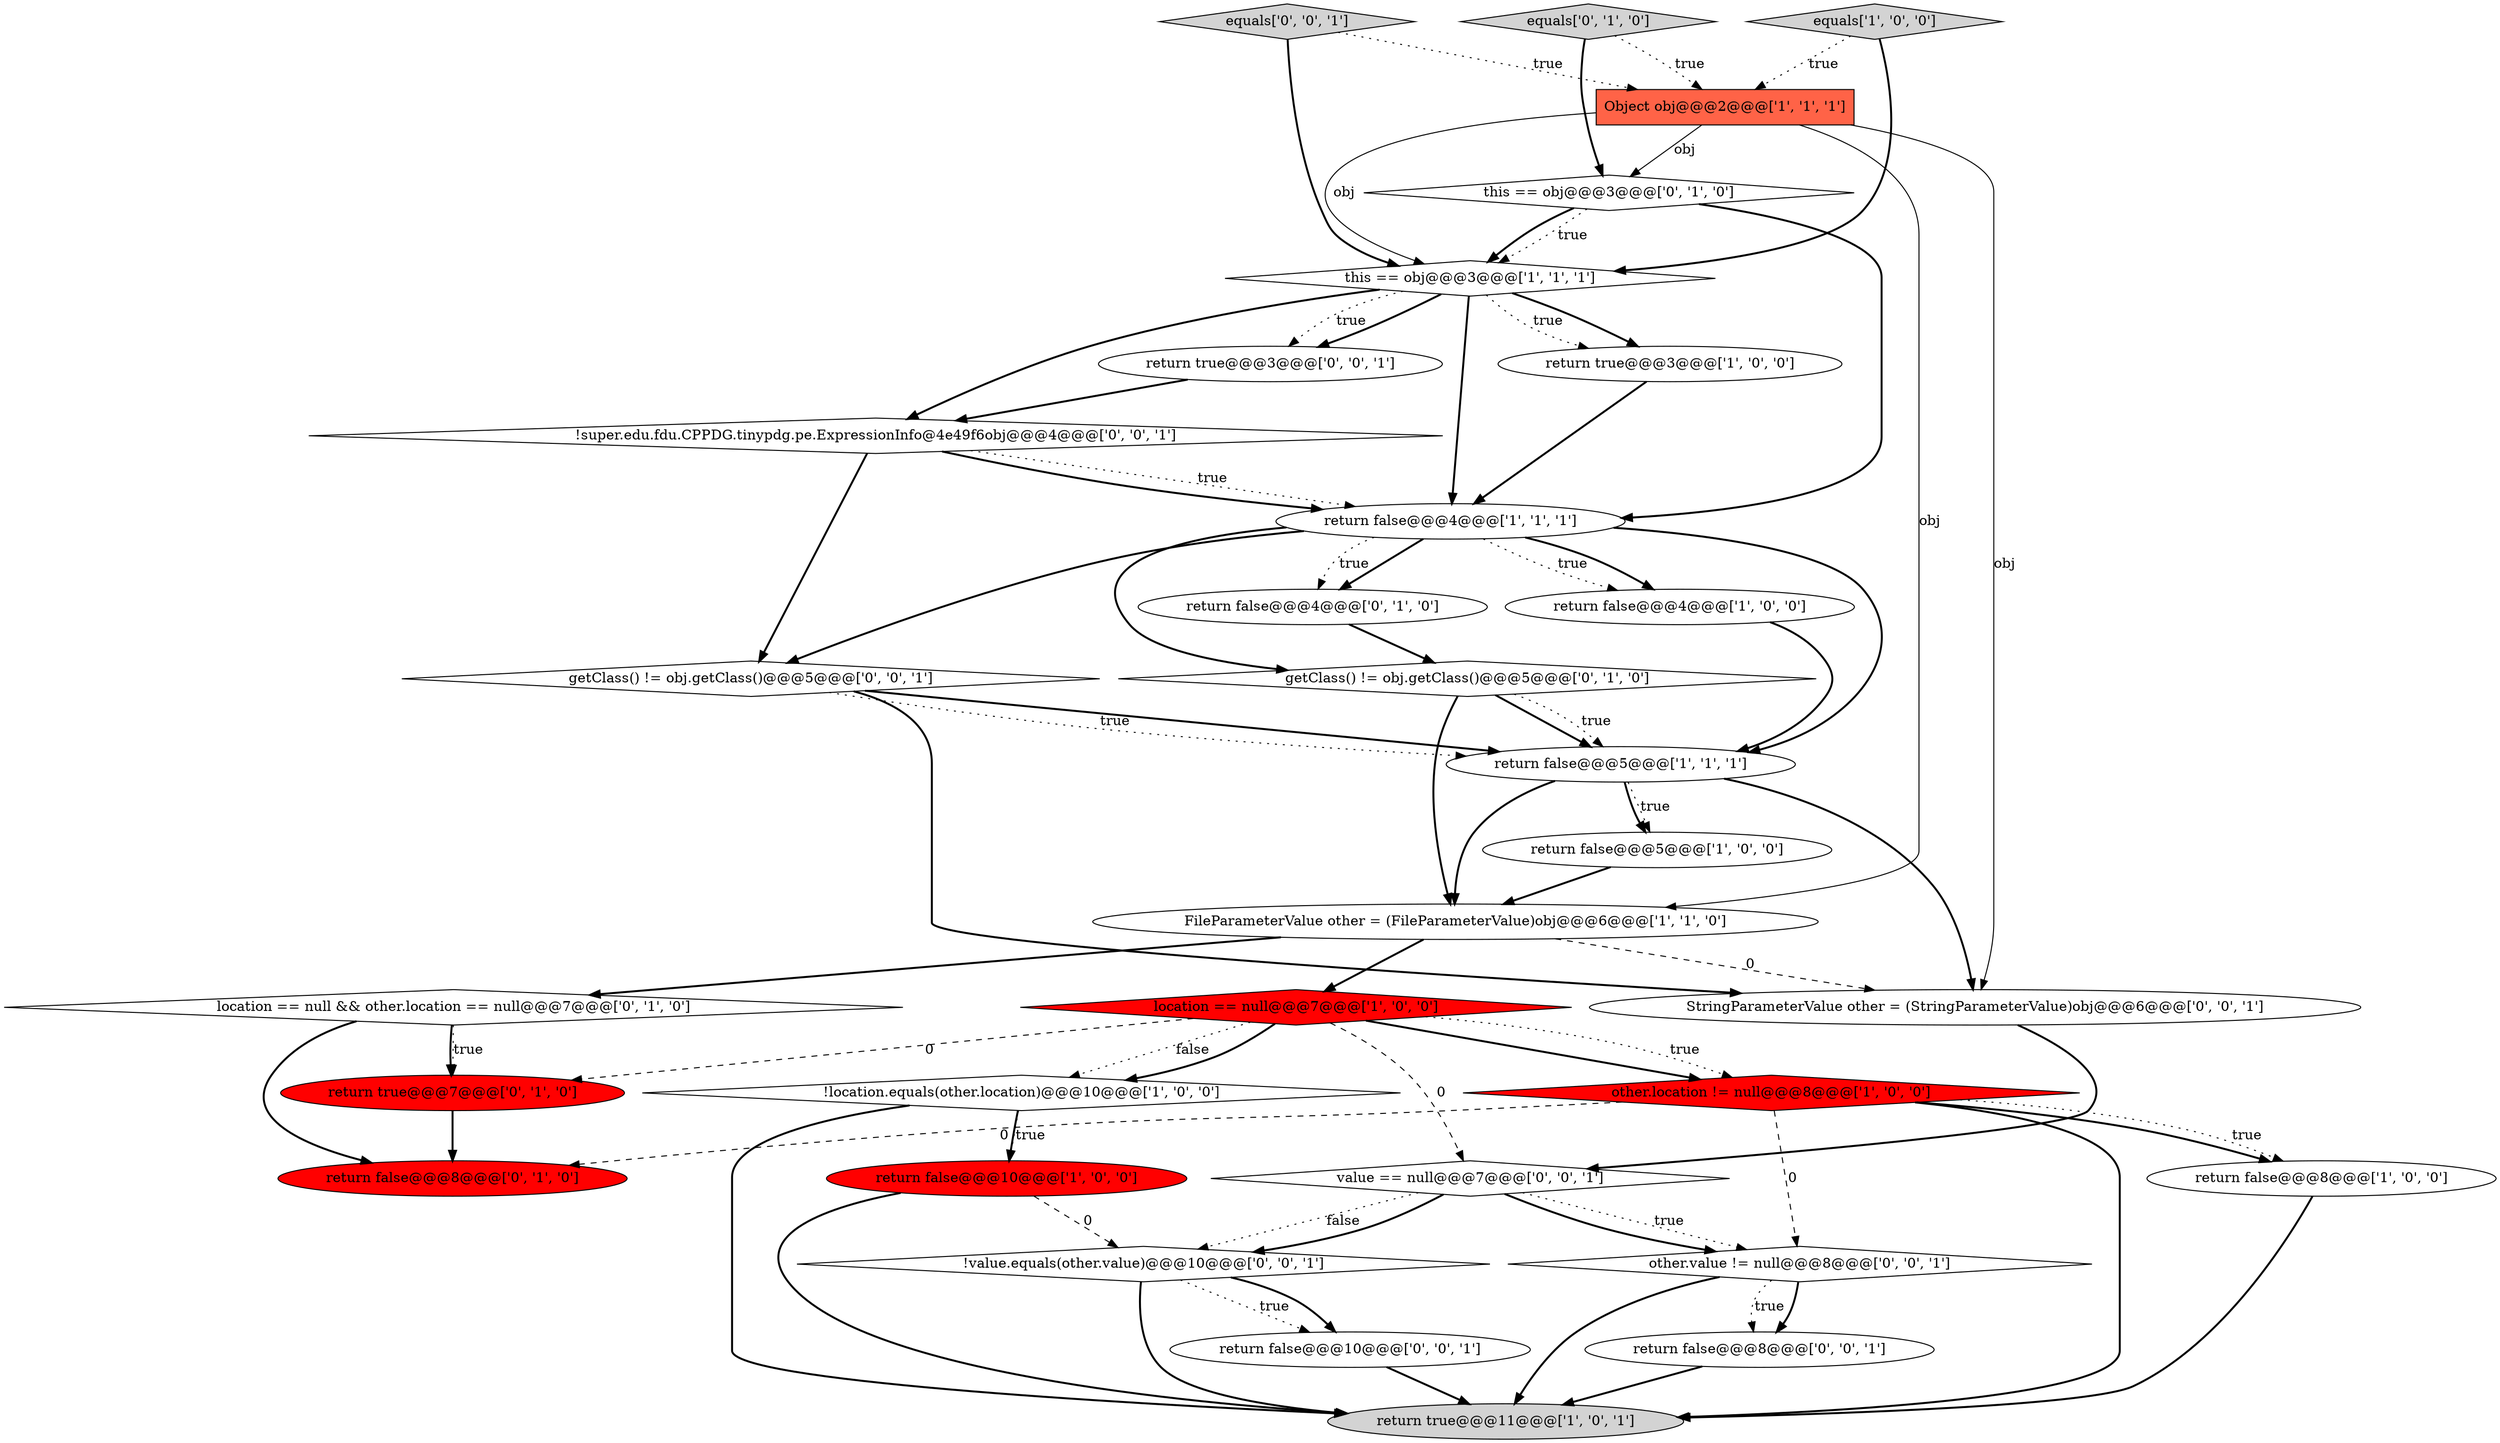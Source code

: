 digraph {
29 [style = filled, label = "value == null@@@7@@@['0', '0', '1']", fillcolor = white, shape = diamond image = "AAA0AAABBB3BBB"];
10 [style = filled, label = "this == obj@@@3@@@['1', '1', '1']", fillcolor = white, shape = diamond image = "AAA0AAABBB1BBB"];
9 [style = filled, label = "Object obj@@@2@@@['1', '1', '1']", fillcolor = tomato, shape = box image = "AAA0AAABBB1BBB"];
28 [style = filled, label = "other.value != null@@@8@@@['0', '0', '1']", fillcolor = white, shape = diamond image = "AAA0AAABBB3BBB"];
17 [style = filled, label = "this == obj@@@3@@@['0', '1', '0']", fillcolor = white, shape = diamond image = "AAA0AAABBB2BBB"];
18 [style = filled, label = "return false@@@8@@@['0', '1', '0']", fillcolor = red, shape = ellipse image = "AAA1AAABBB2BBB"];
30 [style = filled, label = "equals['0', '0', '1']", fillcolor = lightgray, shape = diamond image = "AAA0AAABBB3BBB"];
1 [style = filled, label = "!location.equals(other.location)@@@10@@@['1', '0', '0']", fillcolor = white, shape = diamond image = "AAA0AAABBB1BBB"];
14 [style = filled, label = "FileParameterValue other = (FileParameterValue)obj@@@6@@@['1', '1', '0']", fillcolor = white, shape = ellipse image = "AAA0AAABBB1BBB"];
19 [style = filled, label = "return false@@@4@@@['0', '1', '0']", fillcolor = white, shape = ellipse image = "AAA0AAABBB2BBB"];
2 [style = filled, label = "return false@@@4@@@['1', '0', '0']", fillcolor = white, shape = ellipse image = "AAA0AAABBB1BBB"];
6 [style = filled, label = "return true@@@11@@@['1', '0', '1']", fillcolor = lightgray, shape = ellipse image = "AAA0AAABBB1BBB"];
31 [style = filled, label = "StringParameterValue other = (StringParameterValue)obj@@@6@@@['0', '0', '1']", fillcolor = white, shape = ellipse image = "AAA0AAABBB3BBB"];
0 [style = filled, label = "return true@@@3@@@['1', '0', '0']", fillcolor = white, shape = ellipse image = "AAA0AAABBB1BBB"];
12 [style = filled, label = "equals['1', '0', '0']", fillcolor = lightgray, shape = diamond image = "AAA0AAABBB1BBB"];
5 [style = filled, label = "location == null@@@7@@@['1', '0', '0']", fillcolor = red, shape = diamond image = "AAA1AAABBB1BBB"];
16 [style = filled, label = "location == null && other.location == null@@@7@@@['0', '1', '0']", fillcolor = white, shape = diamond image = "AAA0AAABBB2BBB"];
23 [style = filled, label = "!value.equals(other.value)@@@10@@@['0', '0', '1']", fillcolor = white, shape = diamond image = "AAA0AAABBB3BBB"];
24 [style = filled, label = "!super.edu.fdu.CPPDG.tinypdg.pe.ExpressionInfo@4e49f6obj@@@4@@@['0', '0', '1']", fillcolor = white, shape = diamond image = "AAA0AAABBB3BBB"];
26 [style = filled, label = "return false@@@8@@@['0', '0', '1']", fillcolor = white, shape = ellipse image = "AAA0AAABBB3BBB"];
22 [style = filled, label = "return false@@@10@@@['0', '0', '1']", fillcolor = white, shape = ellipse image = "AAA0AAABBB3BBB"];
4 [style = filled, label = "return false@@@5@@@['1', '0', '0']", fillcolor = white, shape = ellipse image = "AAA0AAABBB1BBB"];
13 [style = filled, label = "return false@@@5@@@['1', '1', '1']", fillcolor = white, shape = ellipse image = "AAA0AAABBB1BBB"];
21 [style = filled, label = "return true@@@7@@@['0', '1', '0']", fillcolor = red, shape = ellipse image = "AAA1AAABBB2BBB"];
15 [style = filled, label = "getClass() != obj.getClass()@@@5@@@['0', '1', '0']", fillcolor = white, shape = diamond image = "AAA0AAABBB2BBB"];
27 [style = filled, label = "getClass() != obj.getClass()@@@5@@@['0', '0', '1']", fillcolor = white, shape = diamond image = "AAA0AAABBB3BBB"];
11 [style = filled, label = "other.location != null@@@8@@@['1', '0', '0']", fillcolor = red, shape = diamond image = "AAA1AAABBB1BBB"];
20 [style = filled, label = "equals['0', '1', '0']", fillcolor = lightgray, shape = diamond image = "AAA0AAABBB2BBB"];
3 [style = filled, label = "return false@@@8@@@['1', '0', '0']", fillcolor = white, shape = ellipse image = "AAA0AAABBB1BBB"];
25 [style = filled, label = "return true@@@3@@@['0', '0', '1']", fillcolor = white, shape = ellipse image = "AAA0AAABBB3BBB"];
8 [style = filled, label = "return false@@@4@@@['1', '1', '1']", fillcolor = white, shape = ellipse image = "AAA0AAABBB1BBB"];
7 [style = filled, label = "return false@@@10@@@['1', '0', '0']", fillcolor = red, shape = ellipse image = "AAA1AAABBB1BBB"];
14->16 [style = bold, label=""];
17->10 [style = bold, label=""];
17->8 [style = bold, label=""];
27->13 [style = bold, label=""];
4->14 [style = bold, label=""];
15->13 [style = bold, label=""];
29->23 [style = dotted, label="false"];
16->18 [style = bold, label=""];
9->10 [style = solid, label="obj"];
8->15 [style = bold, label=""];
20->17 [style = bold, label=""];
20->9 [style = dotted, label="true"];
15->14 [style = bold, label=""];
28->6 [style = bold, label=""];
23->22 [style = dotted, label="true"];
7->23 [style = dashed, label="0"];
8->19 [style = bold, label=""];
8->2 [style = dotted, label="true"];
10->24 [style = bold, label=""];
11->6 [style = bold, label=""];
14->5 [style = bold, label=""];
27->31 [style = bold, label=""];
3->6 [style = bold, label=""];
31->29 [style = bold, label=""];
28->26 [style = bold, label=""];
27->13 [style = dotted, label="true"];
29->23 [style = bold, label=""];
5->29 [style = dashed, label="0"];
26->6 [style = bold, label=""];
5->1 [style = dotted, label="false"];
1->7 [style = bold, label=""];
21->18 [style = bold, label=""];
15->13 [style = dotted, label="true"];
2->13 [style = bold, label=""];
1->7 [style = dotted, label="true"];
9->14 [style = solid, label="obj"];
29->28 [style = bold, label=""];
11->28 [style = dashed, label="0"];
17->10 [style = dotted, label="true"];
5->1 [style = bold, label=""];
25->24 [style = bold, label=""];
5->11 [style = dotted, label="true"];
10->25 [style = dotted, label="true"];
1->6 [style = bold, label=""];
12->10 [style = bold, label=""];
9->31 [style = solid, label="obj"];
23->22 [style = bold, label=""];
29->28 [style = dotted, label="true"];
10->8 [style = bold, label=""];
8->2 [style = bold, label=""];
11->3 [style = bold, label=""];
10->25 [style = bold, label=""];
11->18 [style = dashed, label="0"];
16->21 [style = bold, label=""];
28->26 [style = dotted, label="true"];
23->6 [style = bold, label=""];
10->0 [style = bold, label=""];
7->6 [style = bold, label=""];
0->8 [style = bold, label=""];
30->10 [style = bold, label=""];
5->21 [style = dashed, label="0"];
10->0 [style = dotted, label="true"];
16->21 [style = dotted, label="true"];
30->9 [style = dotted, label="true"];
5->11 [style = bold, label=""];
9->17 [style = solid, label="obj"];
24->8 [style = dotted, label="true"];
19->15 [style = bold, label=""];
24->8 [style = bold, label=""];
13->31 [style = bold, label=""];
11->3 [style = dotted, label="true"];
8->27 [style = bold, label=""];
13->14 [style = bold, label=""];
24->27 [style = bold, label=""];
13->4 [style = dotted, label="true"];
8->13 [style = bold, label=""];
8->19 [style = dotted, label="true"];
22->6 [style = bold, label=""];
12->9 [style = dotted, label="true"];
13->4 [style = bold, label=""];
14->31 [style = dashed, label="0"];
}
